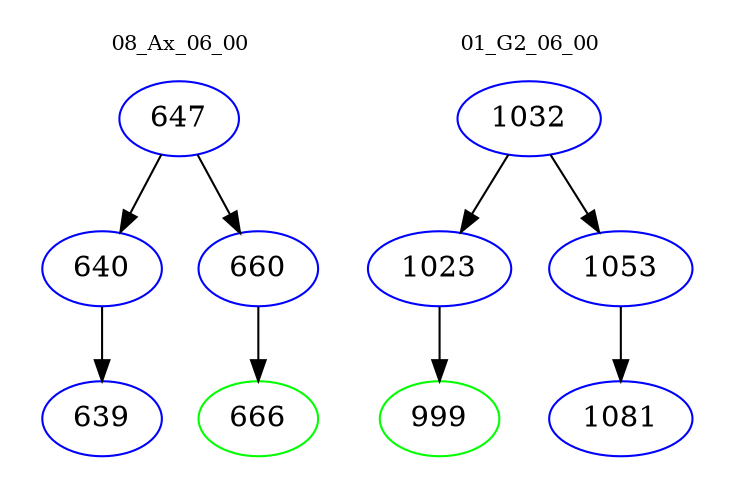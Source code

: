 digraph{
subgraph cluster_0 {
color = white
label = "08_Ax_06_00";
fontsize=10;
T0_647 [label="647", color="blue"]
T0_647 -> T0_640 [color="black"]
T0_640 [label="640", color="blue"]
T0_640 -> T0_639 [color="black"]
T0_639 [label="639", color="blue"]
T0_647 -> T0_660 [color="black"]
T0_660 [label="660", color="blue"]
T0_660 -> T0_666 [color="black"]
T0_666 [label="666", color="green"]
}
subgraph cluster_1 {
color = white
label = "01_G2_06_00";
fontsize=10;
T1_1032 [label="1032", color="blue"]
T1_1032 -> T1_1023 [color="black"]
T1_1023 [label="1023", color="blue"]
T1_1023 -> T1_999 [color="black"]
T1_999 [label="999", color="green"]
T1_1032 -> T1_1053 [color="black"]
T1_1053 [label="1053", color="blue"]
T1_1053 -> T1_1081 [color="black"]
T1_1081 [label="1081", color="blue"]
}
}
